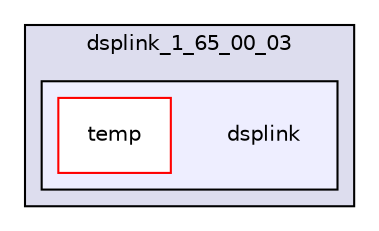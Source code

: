 digraph G {
  compound=true
  node [ fontsize=10, fontname="Helvetica"];
  edge [ labelfontsize=9, labelfontname="Helvetica"];
  subgraph clusterdir_000005 {
    graph [ bgcolor="#ddddee", pencolor="black", label="dsplink_1_65_00_03" fontname="Helvetica", fontsize=10, URL="dir_000005.html"]
  subgraph clusterdir_000006 {
    graph [ bgcolor="#eeeeff", pencolor="black", label="" URL="dir_000006.html"];
    dir_000006 [shape=plaintext label="dsplink"];
    dir_000007 [shape=box label="temp" color="red" fillcolor="white" style="filled" URL="dir_000007.html"];
  }
  }
}
